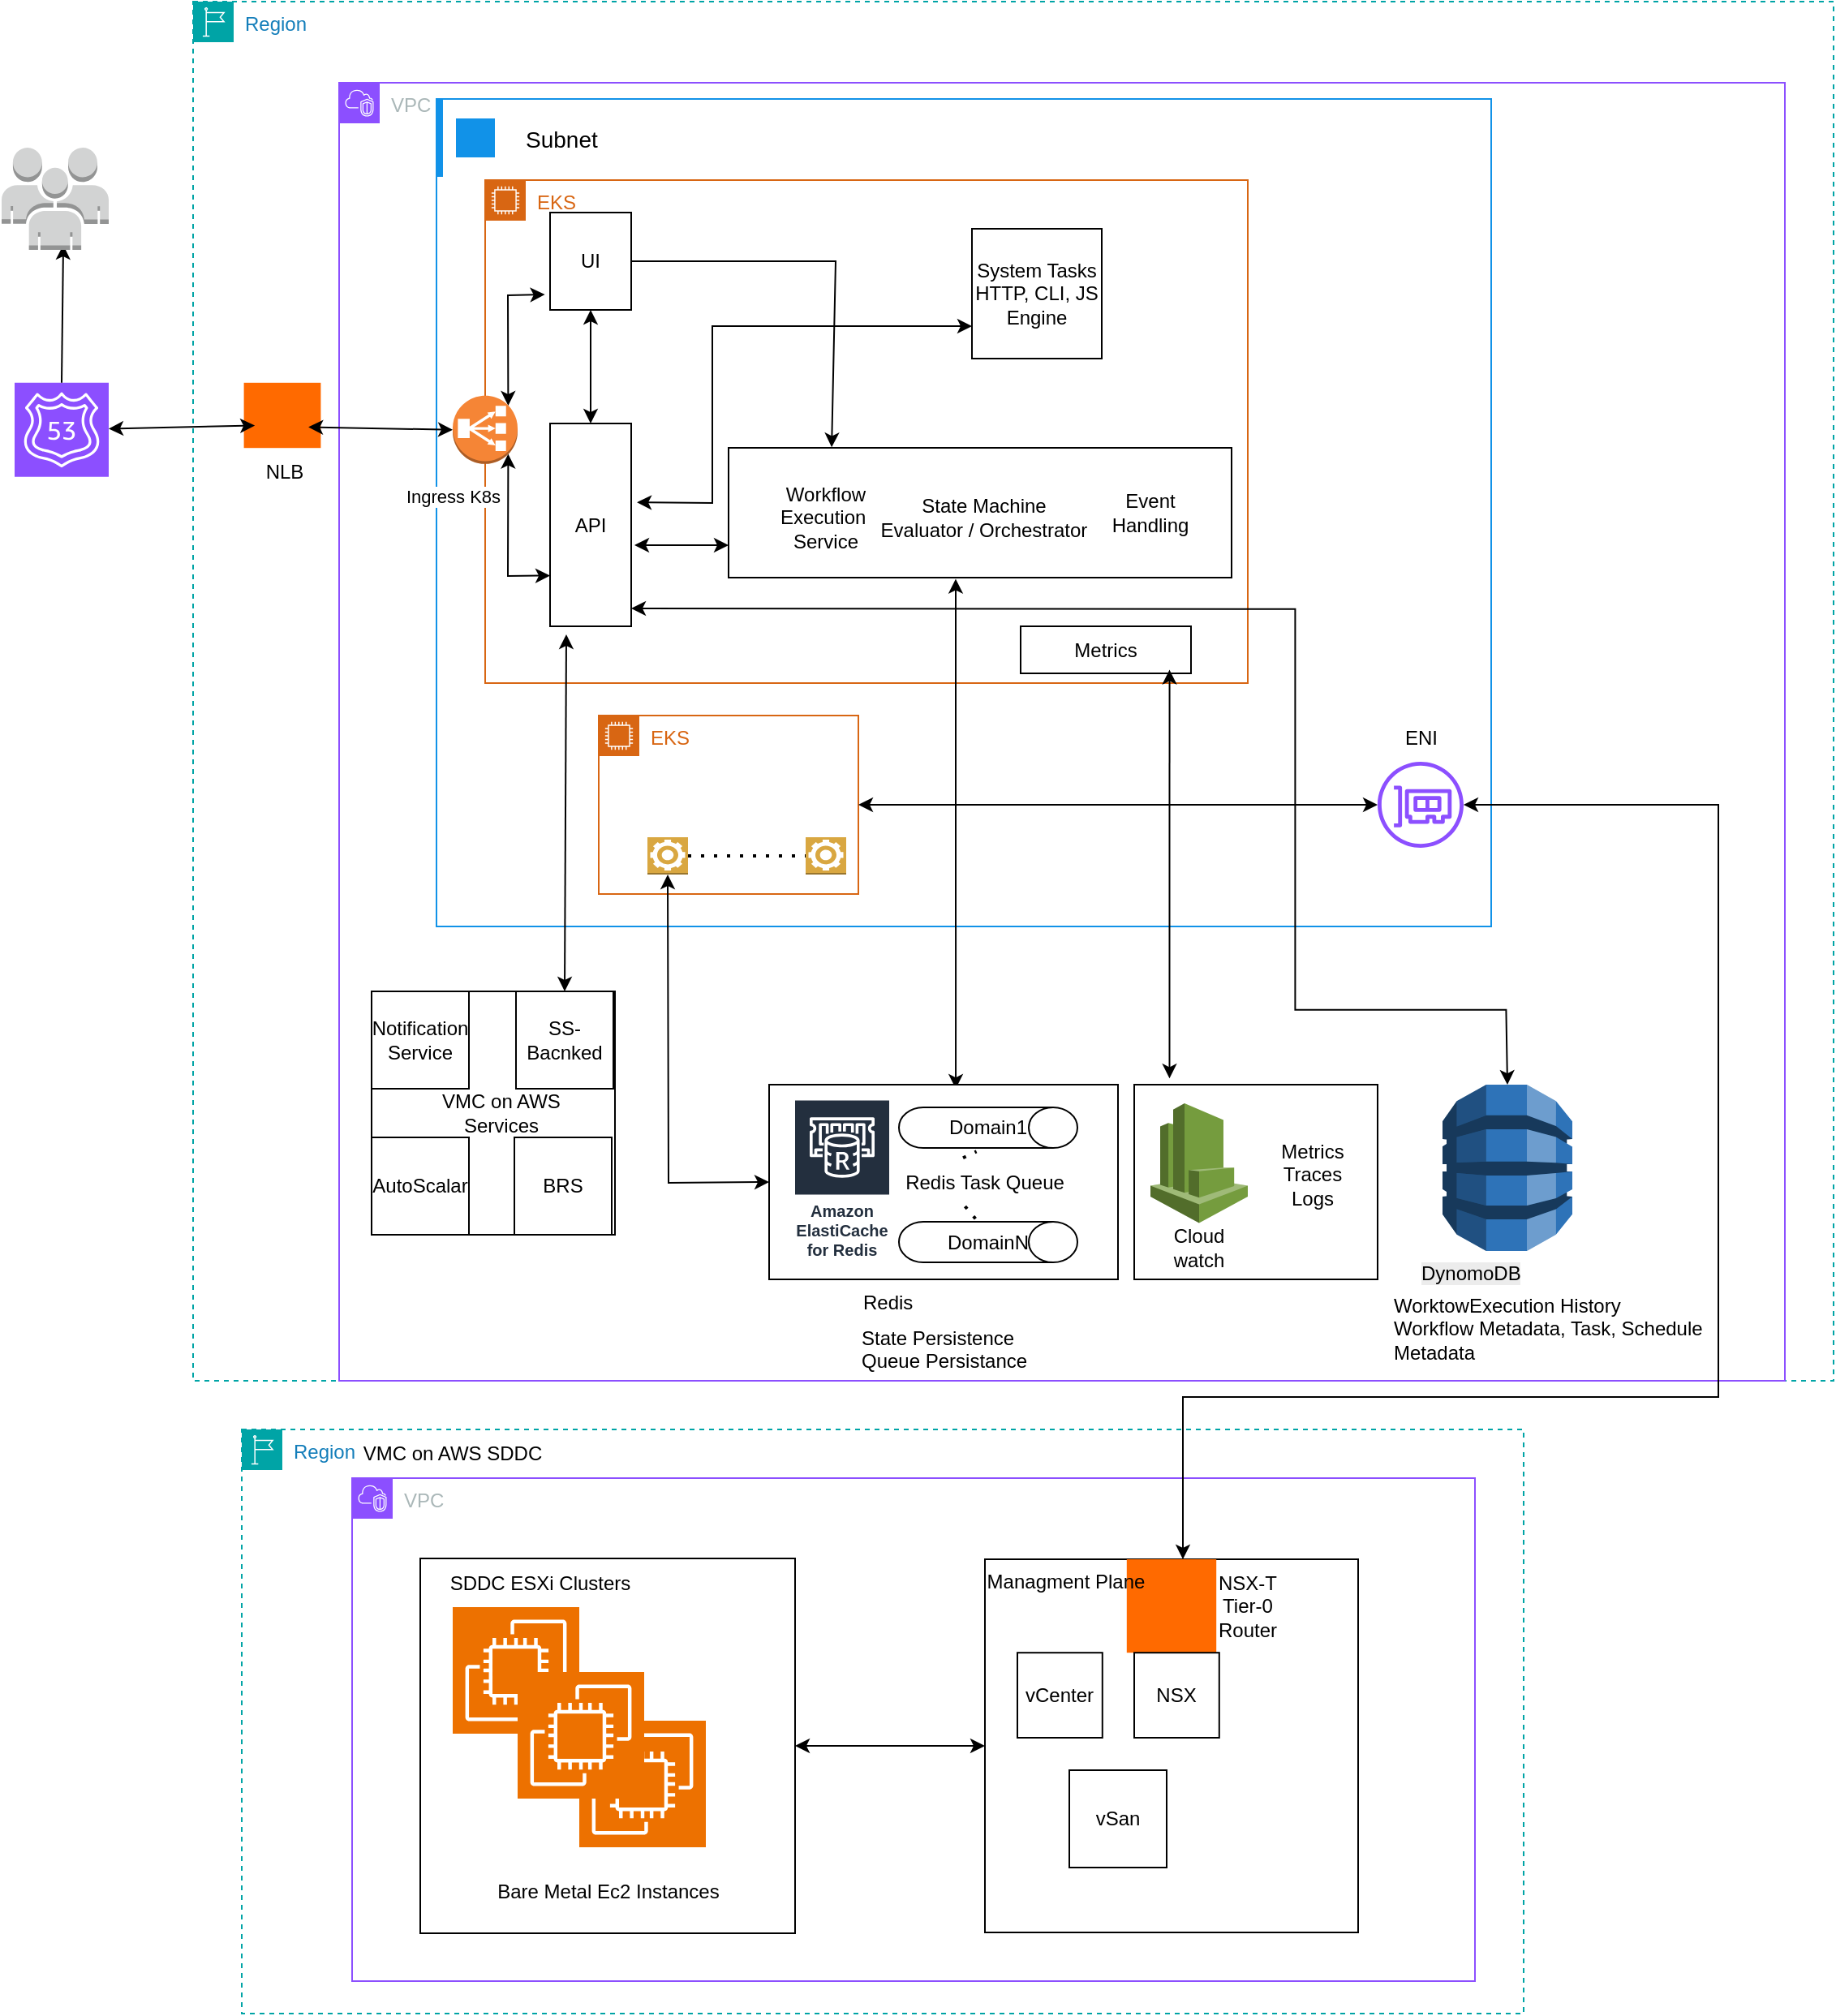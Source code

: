 <mxfile version="28.1.0">
  <diagram name="Page-1" id="7iuWsG1IzcPMSFmJJ5QS">
    <mxGraphModel dx="1466" dy="1224" grid="1" gridSize="10" guides="1" tooltips="1" connect="1" arrows="1" fold="1" page="1" pageScale="1" pageWidth="1169" pageHeight="827" math="0" shadow="0">
      <root>
        <mxCell id="0" />
        <mxCell id="1" parent="0" />
        <mxCell id="a_kwU8BcRcJPpGyx1TBg-1" value="Region" style="points=[[0,0],[0.25,0],[0.5,0],[0.75,0],[1,0],[1,0.25],[1,0.5],[1,0.75],[1,1],[0.75,1],[0.5,1],[0.25,1],[0,1],[0,0.75],[0,0.5],[0,0.25]];outlineConnect=0;gradientColor=none;html=1;whiteSpace=wrap;fontSize=12;fontStyle=0;container=1;pointerEvents=0;collapsible=0;recursiveResize=0;shape=mxgraph.aws4.group;grIcon=mxgraph.aws4.group_region;strokeColor=#00A4A6;fillColor=none;verticalAlign=top;align=left;spacingLeft=30;fontColor=#147EBA;dashed=1;" vertex="1" parent="1">
          <mxGeometry x="200" y="10" width="1011" height="850" as="geometry" />
        </mxCell>
        <mxCell id="a_kwU8BcRcJPpGyx1TBg-2" value="VPC" style="points=[[0,0],[0.25,0],[0.5,0],[0.75,0],[1,0],[1,0.25],[1,0.5],[1,0.75],[1,1],[0.75,1],[0.5,1],[0.25,1],[0,1],[0,0.75],[0,0.5],[0,0.25]];outlineConnect=0;gradientColor=none;html=1;whiteSpace=wrap;fontSize=12;fontStyle=0;container=1;pointerEvents=0;collapsible=0;recursiveResize=0;shape=mxgraph.aws4.group;grIcon=mxgraph.aws4.group_vpc2;strokeColor=#8C4FFF;fillColor=none;verticalAlign=top;align=left;spacingLeft=30;fontColor=#AAB7B8;dashed=0;" vertex="1" parent="a_kwU8BcRcJPpGyx1TBg-1">
          <mxGeometry x="90" y="50" width="891" height="800" as="geometry" />
        </mxCell>
        <mxCell id="a_kwU8BcRcJPpGyx1TBg-3" value="" style="container=1;collapsible=0;expand=0;recursiveResize=0;html=1;whiteSpace=wrap;strokeColor=#1192E8;fillColor=none;strokeWidth=1" vertex="1" parent="a_kwU8BcRcJPpGyx1TBg-2">
          <mxGeometry x="60" y="10" width="650" height="510" as="geometry" />
        </mxCell>
        <mxCell id="a_kwU8BcRcJPpGyx1TBg-4" value="Subnet" style="shape=rect;fillColor=none;aspect=fixed;resizable=0;labelPosition=right;verticalLabelPosition=middle;align=left;verticalAlign=middle;strokeColor=none;part=1;spacingLeft=5;fontSize=14;" vertex="1" parent="a_kwU8BcRcJPpGyx1TBg-3">
          <mxGeometry width="48" height="48" relative="1" as="geometry" />
        </mxCell>
        <mxCell id="a_kwU8BcRcJPpGyx1TBg-5" value="" style="fillColor=#1192E8;shape=mxgraph.ibm_cloud.ibm-cloud--subnets;strokeColor=none;dashed=0;outlineConnect=0;html=1;labelPosition=center;verticalLabelPosition=bottom;verticalAlign=top;part=1;movable=0;resizable=0;rotatable=0;" vertex="1" parent="a_kwU8BcRcJPpGyx1TBg-4">
          <mxGeometry width="24" height="24" relative="1" as="geometry">
            <mxPoint x="12" y="12" as="offset" />
          </mxGeometry>
        </mxCell>
        <mxCell id="a_kwU8BcRcJPpGyx1TBg-6" value="" style="shape=rect;fillColor=#1192E8;aspect=fixed;resizable=0;labelPosition=right;verticalLabelPosition=middle;align=left;verticalAlign=middle;strokeColor=none;part=1;spacingLeft=5;fontSize=14;" vertex="1" parent="a_kwU8BcRcJPpGyx1TBg-3">
          <mxGeometry width="4" height="48" relative="1" as="geometry" />
        </mxCell>
        <mxCell id="a_kwU8BcRcJPpGyx1TBg-7" value="EKS&lt;div&gt;&lt;br&gt;&lt;/div&gt;" style="points=[[0,0],[0.25,0],[0.5,0],[0.75,0],[1,0],[1,0.25],[1,0.5],[1,0.75],[1,1],[0.75,1],[0.5,1],[0.25,1],[0,1],[0,0.75],[0,0.5],[0,0.25]];outlineConnect=0;gradientColor=none;html=1;whiteSpace=wrap;fontSize=12;fontStyle=0;container=1;pointerEvents=0;collapsible=0;recursiveResize=0;shape=mxgraph.aws4.group;grIcon=mxgraph.aws4.group_ec2_instance_contents;strokeColor=#D86613;fillColor=none;verticalAlign=top;align=left;spacingLeft=30;fontColor=#D86613;dashed=0;" vertex="1" parent="a_kwU8BcRcJPpGyx1TBg-3">
          <mxGeometry x="30" y="50" width="470" height="310" as="geometry" />
        </mxCell>
        <mxCell id="a_kwU8BcRcJPpGyx1TBg-11" value="UI" style="rounded=0;whiteSpace=wrap;html=1;" vertex="1" parent="a_kwU8BcRcJPpGyx1TBg-7">
          <mxGeometry x="40" y="20" width="50" height="60" as="geometry" />
        </mxCell>
        <mxCell id="a_kwU8BcRcJPpGyx1TBg-48" value="Metrics" style="rounded=0;whiteSpace=wrap;html=1;" vertex="1" parent="a_kwU8BcRcJPpGyx1TBg-7">
          <mxGeometry x="330" y="275" width="105" height="29" as="geometry" />
        </mxCell>
        <mxCell id="a_kwU8BcRcJPpGyx1TBg-59" value="API" style="rounded=0;whiteSpace=wrap;html=1;" vertex="1" parent="a_kwU8BcRcJPpGyx1TBg-7">
          <mxGeometry x="40" y="150" width="50" height="125" as="geometry" />
        </mxCell>
        <mxCell id="a_kwU8BcRcJPpGyx1TBg-70" value="" style="endArrow=classic;startArrow=classic;html=1;rounded=0;exitX=0.5;exitY=1;exitDx=0;exitDy=0;entryX=0.5;entryY=0;entryDx=0;entryDy=0;" edge="1" parent="a_kwU8BcRcJPpGyx1TBg-7" source="a_kwU8BcRcJPpGyx1TBg-11" target="a_kwU8BcRcJPpGyx1TBg-59">
          <mxGeometry width="50" height="50" relative="1" as="geometry">
            <mxPoint x="160" y="370" as="sourcePoint" />
            <mxPoint x="210" y="320" as="targetPoint" />
          </mxGeometry>
        </mxCell>
        <mxCell id="a_kwU8BcRcJPpGyx1TBg-32" value="" style="endArrow=classic;startArrow=classic;html=1;rounded=0;entryX=0.399;entryY=1.01;entryDx=0;entryDy=0;entryPerimeter=0;exitX=0.535;exitY=0.021;exitDx=0;exitDy=0;exitPerimeter=0;" edge="1" parent="a_kwU8BcRcJPpGyx1TBg-7" source="a_kwU8BcRcJPpGyx1TBg-36">
          <mxGeometry width="50" height="50" relative="1" as="geometry">
            <mxPoint x="290" y="550" as="sourcePoint" />
            <mxPoint x="290.0" y="245.8" as="targetPoint" />
          </mxGeometry>
        </mxCell>
        <mxCell id="a_kwU8BcRcJPpGyx1TBg-156" value="" style="endArrow=classic;startArrow=classic;html=1;rounded=0;entryX=1.016;entryY=0.821;entryDx=0;entryDy=0;entryPerimeter=0;exitX=0.5;exitY=0;exitDx=0;exitDy=0;exitPerimeter=0;" edge="1" parent="a_kwU8BcRcJPpGyx1TBg-7" source="a_kwU8BcRcJPpGyx1TBg-155">
          <mxGeometry width="50" height="50" relative="1" as="geometry">
            <mxPoint x="629.2" y="568.88" as="sourcePoint" />
            <mxPoint x="90.0" y="264.005" as="targetPoint" />
            <Array as="points">
              <mxPoint x="629.2" y="511.38" />
              <mxPoint x="499.2" y="511.38" />
              <mxPoint x="499.2" y="264.38" />
            </Array>
          </mxGeometry>
        </mxCell>
        <mxCell id="a_kwU8BcRcJPpGyx1TBg-22" value="EKS&lt;div&gt;&lt;br&gt;&lt;/div&gt;" style="points=[[0,0],[0.25,0],[0.5,0],[0.75,0],[1,0],[1,0.25],[1,0.5],[1,0.75],[1,1],[0.75,1],[0.5,1],[0.25,1],[0,1],[0,0.75],[0,0.5],[0,0.25]];outlineConnect=0;gradientColor=none;html=1;whiteSpace=wrap;fontSize=12;fontStyle=0;container=1;pointerEvents=0;collapsible=0;recursiveResize=0;shape=mxgraph.aws4.group;grIcon=mxgraph.aws4.group_ec2_instance_contents;strokeColor=#D86613;fillColor=none;verticalAlign=top;align=left;spacingLeft=30;fontColor=#D86613;dashed=0;" vertex="1" parent="a_kwU8BcRcJPpGyx1TBg-3">
          <mxGeometry x="100" y="380" width="160" height="110" as="geometry" />
        </mxCell>
        <mxCell id="a_kwU8BcRcJPpGyx1TBg-30" value="" style="outlineConnect=0;dashed=0;verticalLabelPosition=bottom;verticalAlign=top;align=center;html=1;shape=mxgraph.aws3.worker;fillColor=#D9A741;gradientColor=none;" vertex="1" parent="a_kwU8BcRcJPpGyx1TBg-22">
          <mxGeometry x="127.5" y="75" width="25" height="23" as="geometry" />
        </mxCell>
        <mxCell id="a_kwU8BcRcJPpGyx1TBg-29" value="" style="outlineConnect=0;dashed=0;verticalLabelPosition=bottom;verticalAlign=top;align=center;html=1;shape=mxgraph.aws3.worker;fillColor=#D9A741;gradientColor=none;" vertex="1" parent="a_kwU8BcRcJPpGyx1TBg-22">
          <mxGeometry x="30" y="75" width="25" height="23" as="geometry" />
        </mxCell>
        <mxCell id="a_kwU8BcRcJPpGyx1TBg-31" value="" style="endArrow=none;dashed=1;html=1;dashPattern=1 3;strokeWidth=2;rounded=0;exitX=1;exitY=0.5;exitDx=0;exitDy=0;exitPerimeter=0;entryX=0;entryY=0.5;entryDx=0;entryDy=0;entryPerimeter=0;" edge="1" parent="a_kwU8BcRcJPpGyx1TBg-22" source="a_kwU8BcRcJPpGyx1TBg-29" target="a_kwU8BcRcJPpGyx1TBg-30">
          <mxGeometry width="50" height="50" relative="1" as="geometry">
            <mxPoint x="115" y="15" as="sourcePoint" />
            <mxPoint x="165" y="-35" as="targetPoint" />
          </mxGeometry>
        </mxCell>
        <mxCell id="a_kwU8BcRcJPpGyx1TBg-26" value="" style="rounded=0;whiteSpace=wrap;html=1;" vertex="1" parent="a_kwU8BcRcJPpGyx1TBg-3">
          <mxGeometry x="180" y="215" width="310" height="80" as="geometry" />
        </mxCell>
        <mxCell id="a_kwU8BcRcJPpGyx1TBg-27" value="Workflow&lt;div&gt;Execution&amp;nbsp;&lt;/div&gt;&lt;div&gt;Service&lt;/div&gt;" style="text;html=1;align=center;verticalAlign=middle;whiteSpace=wrap;rounded=0;" vertex="1" parent="a_kwU8BcRcJPpGyx1TBg-3">
          <mxGeometry x="210" y="230" width="60" height="55" as="geometry" />
        </mxCell>
        <mxCell id="a_kwU8BcRcJPpGyx1TBg-28" value="State Machine&lt;div&gt;Evaluator / Orchestrator&lt;/div&gt;" style="text;html=1;align=center;verticalAlign=middle;whiteSpace=wrap;rounded=0;" vertex="1" parent="a_kwU8BcRcJPpGyx1TBg-3">
          <mxGeometry x="235" y="230" width="205" height="55" as="geometry" />
        </mxCell>
        <mxCell id="a_kwU8BcRcJPpGyx1TBg-51" value="" style="endArrow=classic;html=1;rounded=0;exitX=1;exitY=0.5;exitDx=0;exitDy=0;entryX=0.205;entryY=-0.004;entryDx=0;entryDy=0;entryPerimeter=0;" edge="1" parent="a_kwU8BcRcJPpGyx1TBg-3" source="a_kwU8BcRcJPpGyx1TBg-11" target="a_kwU8BcRcJPpGyx1TBg-26">
          <mxGeometry width="50" height="50" relative="1" as="geometry">
            <mxPoint x="175" y="415" as="sourcePoint" />
            <mxPoint x="225" y="365" as="targetPoint" />
            <Array as="points">
              <mxPoint x="246" y="100" />
            </Array>
          </mxGeometry>
        </mxCell>
        <mxCell id="a_kwU8BcRcJPpGyx1TBg-67" value="" style="sketch=0;outlineConnect=0;fontColor=#232F3E;gradientColor=none;fillColor=#8C4FFF;strokeColor=none;dashed=0;verticalLabelPosition=bottom;verticalAlign=top;align=center;html=1;fontSize=12;fontStyle=0;aspect=fixed;pointerEvents=1;shape=mxgraph.aws4.elastic_network_interface;" vertex="1" parent="a_kwU8BcRcJPpGyx1TBg-3">
          <mxGeometry x="580" y="408.5" width="53" height="53" as="geometry" />
        </mxCell>
        <mxCell id="a_kwU8BcRcJPpGyx1TBg-68" value="" style="endArrow=classic;startArrow=classic;html=1;rounded=0;" edge="1" parent="a_kwU8BcRcJPpGyx1TBg-3" source="a_kwU8BcRcJPpGyx1TBg-22" target="a_kwU8BcRcJPpGyx1TBg-67">
          <mxGeometry width="50" height="50" relative="1" as="geometry">
            <mxPoint x="175" y="415" as="sourcePoint" />
            <mxPoint x="225" y="365" as="targetPoint" />
          </mxGeometry>
        </mxCell>
        <mxCell id="a_kwU8BcRcJPpGyx1TBg-71" value="" style="endArrow=classic;startArrow=classic;html=1;rounded=0;entryX=0;entryY=0.75;entryDx=0;entryDy=0;" edge="1" parent="a_kwU8BcRcJPpGyx1TBg-3" target="a_kwU8BcRcJPpGyx1TBg-26">
          <mxGeometry width="50" height="50" relative="1" as="geometry">
            <mxPoint x="122" y="275" as="sourcePoint" />
            <mxPoint x="240" y="370" as="targetPoint" />
          </mxGeometry>
        </mxCell>
        <mxCell id="a_kwU8BcRcJPpGyx1TBg-152" value="ENI" style="text;html=1;align=center;verticalAlign=middle;whiteSpace=wrap;rounded=0;" vertex="1" parent="a_kwU8BcRcJPpGyx1TBg-3">
          <mxGeometry x="576.5" y="378.5" width="60" height="30" as="geometry" />
        </mxCell>
        <mxCell id="a_kwU8BcRcJPpGyx1TBg-163" value="System Tasks&lt;br&gt;HTTP, CLI, JS Engine" style="whiteSpace=wrap;html=1;aspect=fixed;" vertex="1" parent="a_kwU8BcRcJPpGyx1TBg-3">
          <mxGeometry x="330" y="80" width="80" height="80" as="geometry" />
        </mxCell>
        <mxCell id="a_kwU8BcRcJPpGyx1TBg-164" value="" style="endArrow=classic;startArrow=classic;html=1;rounded=0;exitX=1.071;exitY=0.389;exitDx=0;exitDy=0;exitPerimeter=0;entryX=0;entryY=0.75;entryDx=0;entryDy=0;" edge="1" parent="a_kwU8BcRcJPpGyx1TBg-3" source="a_kwU8BcRcJPpGyx1TBg-59" target="a_kwU8BcRcJPpGyx1TBg-163">
          <mxGeometry width="50" height="50" relative="1" as="geometry">
            <mxPoint x="370" y="340" as="sourcePoint" />
            <mxPoint x="420" y="290" as="targetPoint" />
            <Array as="points">
              <mxPoint x="170" y="249" />
              <mxPoint x="170" y="140" />
            </Array>
          </mxGeometry>
        </mxCell>
        <mxCell id="a_kwU8BcRcJPpGyx1TBg-165" value="Event Handling" style="text;html=1;align=center;verticalAlign=middle;whiteSpace=wrap;rounded=0;" vertex="1" parent="a_kwU8BcRcJPpGyx1TBg-3">
          <mxGeometry x="410" y="240" width="60" height="30" as="geometry" />
        </mxCell>
        <mxCell id="a_kwU8BcRcJPpGyx1TBg-76" value="" style="whiteSpace=wrap;html=1;aspect=fixed;" vertex="1" parent="a_kwU8BcRcJPpGyx1TBg-2">
          <mxGeometry x="20" y="560" width="150" height="150" as="geometry" />
        </mxCell>
        <mxCell id="a_kwU8BcRcJPpGyx1TBg-77" value="Notification&lt;div&gt;Service&lt;/div&gt;" style="whiteSpace=wrap;html=1;aspect=fixed;" vertex="1" parent="a_kwU8BcRcJPpGyx1TBg-2">
          <mxGeometry x="20" y="560" width="60" height="60" as="geometry" />
        </mxCell>
        <mxCell id="a_kwU8BcRcJPpGyx1TBg-78" value="AutoScalar" style="whiteSpace=wrap;html=1;aspect=fixed;" vertex="1" parent="a_kwU8BcRcJPpGyx1TBg-2">
          <mxGeometry x="20" y="650" width="60" height="60" as="geometry" />
        </mxCell>
        <mxCell id="a_kwU8BcRcJPpGyx1TBg-79" value="SS-Bacnked" style="whiteSpace=wrap;html=1;aspect=fixed;" vertex="1" parent="a_kwU8BcRcJPpGyx1TBg-2">
          <mxGeometry x="109" y="560" width="60" height="60" as="geometry" />
        </mxCell>
        <mxCell id="a_kwU8BcRcJPpGyx1TBg-80" value="BRS" style="whiteSpace=wrap;html=1;aspect=fixed;" vertex="1" parent="a_kwU8BcRcJPpGyx1TBg-2">
          <mxGeometry x="108" y="650" width="60" height="60" as="geometry" />
        </mxCell>
        <mxCell id="a_kwU8BcRcJPpGyx1TBg-81" value="VMC on AWS Services" style="text;html=1;align=center;verticalAlign=middle;whiteSpace=wrap;rounded=0;" vertex="1" parent="a_kwU8BcRcJPpGyx1TBg-2">
          <mxGeometry x="40" y="620" width="120" height="30" as="geometry" />
        </mxCell>
        <mxCell id="a_kwU8BcRcJPpGyx1TBg-82" value="" style="endArrow=classic;startArrow=classic;html=1;rounded=0;exitX=0.5;exitY=0;exitDx=0;exitDy=0;" edge="1" parent="a_kwU8BcRcJPpGyx1TBg-2" source="a_kwU8BcRcJPpGyx1TBg-79">
          <mxGeometry width="50" height="50" relative="1" as="geometry">
            <mxPoint x="280" y="600" as="sourcePoint" />
            <mxPoint x="140" y="340" as="targetPoint" />
          </mxGeometry>
        </mxCell>
        <mxCell id="a_kwU8BcRcJPpGyx1TBg-55" value="" style="rounded=0;whiteSpace=wrap;html=1;" vertex="1" parent="a_kwU8BcRcJPpGyx1TBg-2">
          <mxGeometry x="490" y="617.5" width="150" height="120" as="geometry" />
        </mxCell>
        <mxCell id="a_kwU8BcRcJPpGyx1TBg-56" value="" style="outlineConnect=0;dashed=0;verticalLabelPosition=bottom;verticalAlign=top;align=center;html=1;shape=mxgraph.aws3.cloudwatch;fillColor=#759C3E;gradientColor=none;" vertex="1" parent="a_kwU8BcRcJPpGyx1TBg-2">
          <mxGeometry x="500" y="629" width="60" height="73.75" as="geometry" />
        </mxCell>
        <mxCell id="a_kwU8BcRcJPpGyx1TBg-57" value="Cloud watch" style="text;html=1;align=center;verticalAlign=middle;whiteSpace=wrap;rounded=0;" vertex="1" parent="a_kwU8BcRcJPpGyx1TBg-2">
          <mxGeometry x="500" y="702.75" width="60" height="30" as="geometry" />
        </mxCell>
        <mxCell id="a_kwU8BcRcJPpGyx1TBg-58" value="Metrics&lt;div&gt;Traces&lt;/div&gt;&lt;div&gt;Logs&lt;/div&gt;" style="text;html=1;align=center;verticalAlign=middle;whiteSpace=wrap;rounded=0;" vertex="1" parent="a_kwU8BcRcJPpGyx1TBg-2">
          <mxGeometry x="570" y="659" width="60" height="28.13" as="geometry" />
        </mxCell>
        <mxCell id="a_kwU8BcRcJPpGyx1TBg-54" value="" style="endArrow=classic;startArrow=classic;html=1;rounded=0;entryX=0.874;entryY=0.924;entryDx=0;entryDy=0;entryPerimeter=0;exitX=0.145;exitY=-0.032;exitDx=0;exitDy=0;exitPerimeter=0;" edge="1" parent="a_kwU8BcRcJPpGyx1TBg-2" source="a_kwU8BcRcJPpGyx1TBg-55" target="a_kwU8BcRcJPpGyx1TBg-48">
          <mxGeometry width="50" height="50" relative="1" as="geometry">
            <mxPoint x="540" y="615" as="sourcePoint" />
            <mxPoint x="320" y="390" as="targetPoint" />
          </mxGeometry>
        </mxCell>
        <mxCell id="a_kwU8BcRcJPpGyx1TBg-155" value="" style="outlineConnect=0;dashed=0;verticalLabelPosition=bottom;verticalAlign=top;align=center;html=1;shape=mxgraph.aws3.dynamo_db;fillColor=#2E73B8;gradientColor=none;" vertex="1" parent="a_kwU8BcRcJPpGyx1TBg-2">
          <mxGeometry x="680" y="617.5" width="80" height="102.5" as="geometry" />
        </mxCell>
        <mxCell id="a_kwU8BcRcJPpGyx1TBg-159" value="WorktowExecution History&lt;div&gt;Workflow Metadata, Task, Schedule Metadata&lt;br&gt;&lt;div&gt;&lt;br&gt;&lt;/div&gt;&lt;/div&gt;" style="text;whiteSpace=wrap;html=1;" vertex="1" parent="a_kwU8BcRcJPpGyx1TBg-2">
          <mxGeometry x="648" y="740" width="231" height="50" as="geometry" />
        </mxCell>
        <mxCell id="a_kwU8BcRcJPpGyx1TBg-160" value="&lt;span style=&quot;color: rgb(0, 0, 0); font-family: Helvetica; font-size: 12px; font-style: normal; font-variant-ligatures: normal; font-variant-caps: normal; font-weight: 400; letter-spacing: normal; orphans: 2; text-align: left; text-indent: 0px; text-transform: none; widows: 2; word-spacing: 0px; -webkit-text-stroke-width: 0px; white-space: normal; background-color: rgb(236, 236, 236); text-decoration-thickness: initial; text-decoration-style: initial; text-decoration-color: initial; float: none; display: inline !important;&quot;&gt;DynomoDB&lt;/span&gt;" style="text;whiteSpace=wrap;html=1;" vertex="1" parent="a_kwU8BcRcJPpGyx1TBg-2">
          <mxGeometry x="665" y="720" width="110" height="40" as="geometry" />
        </mxCell>
        <mxCell id="a_kwU8BcRcJPpGyx1TBg-161" value="Redis&amp;nbsp;" style="text;html=1;align=center;verticalAlign=middle;whiteSpace=wrap;rounded=0;" vertex="1" parent="a_kwU8BcRcJPpGyx1TBg-2">
          <mxGeometry x="310" y="737" width="60" height="30" as="geometry" />
        </mxCell>
        <mxCell id="a_kwU8BcRcJPpGyx1TBg-162" value="State Persistence&lt;div&gt;Queue Persistance&lt;/div&gt;" style="text;whiteSpace=wrap;html=1;" vertex="1" parent="a_kwU8BcRcJPpGyx1TBg-2">
          <mxGeometry x="320" y="760" width="130" height="40" as="geometry" />
        </mxCell>
        <mxCell id="a_kwU8BcRcJPpGyx1TBg-8" value="" style="points=[];aspect=fixed;html=1;align=center;shadow=0;dashed=0;fillColor=#FF6A00;strokeColor=none;shape=mxgraph.alibaba_cloud.nlb_network_load_balancer_01;" vertex="1" parent="a_kwU8BcRcJPpGyx1TBg-1">
          <mxGeometry x="31.3" y="234.9" width="47.4" height="40.2" as="geometry" />
        </mxCell>
        <mxCell id="a_kwU8BcRcJPpGyx1TBg-9" value="NLB" style="text;html=1;align=center;verticalAlign=middle;resizable=0;points=[];autosize=1;strokeColor=none;fillColor=none;" vertex="1" parent="a_kwU8BcRcJPpGyx1TBg-1">
          <mxGeometry x="31.3" y="275.1" width="50" height="30" as="geometry" />
        </mxCell>
        <mxCell id="a_kwU8BcRcJPpGyx1TBg-10" value="" style="endArrow=classic;startArrow=classic;html=1;rounded=0;exitX=0.855;exitY=0.145;exitDx=0;exitDy=0;exitPerimeter=0;entryX=-0.064;entryY=0.842;entryDx=0;entryDy=0;entryPerimeter=0;" edge="1" parent="a_kwU8BcRcJPpGyx1TBg-1" source="a_kwU8BcRcJPpGyx1TBg-64" target="a_kwU8BcRcJPpGyx1TBg-11">
          <mxGeometry width="50" height="50" relative="1" as="geometry">
            <mxPoint x="360" y="470" as="sourcePoint" />
            <mxPoint x="410" y="420" as="targetPoint" />
            <Array as="points">
              <mxPoint x="194" y="181" />
            </Array>
          </mxGeometry>
        </mxCell>
        <mxCell id="a_kwU8BcRcJPpGyx1TBg-12" value="Ingress K8s" style="edgeLabel;html=1;align=center;verticalAlign=middle;resizable=0;points=[];" vertex="1" connectable="0" parent="a_kwU8BcRcJPpGyx1TBg-10">
          <mxGeometry x="0.012" y="1" relative="1" as="geometry">
            <mxPoint x="-33" y="102" as="offset" />
          </mxGeometry>
        </mxCell>
        <mxCell id="a_kwU8BcRcJPpGyx1TBg-33" value="" style="endArrow=classic;startArrow=classic;html=1;rounded=0;entryX=0;entryY=0.5;entryDx=0;entryDy=0;exitX=0.5;exitY=1;exitDx=0;exitDy=0;exitPerimeter=0;" edge="1" parent="a_kwU8BcRcJPpGyx1TBg-1" source="a_kwU8BcRcJPpGyx1TBg-29" target="a_kwU8BcRcJPpGyx1TBg-36">
          <mxGeometry width="50" height="50" relative="1" as="geometry">
            <mxPoint x="330" y="570" as="sourcePoint" />
            <mxPoint x="521.875" y="658.893" as="targetPoint" />
            <Array as="points">
              <mxPoint x="293" y="728" />
            </Array>
          </mxGeometry>
        </mxCell>
        <mxCell id="a_kwU8BcRcJPpGyx1TBg-36" value="" style="rounded=0;whiteSpace=wrap;html=1;" vertex="1" parent="a_kwU8BcRcJPpGyx1TBg-1">
          <mxGeometry x="355" y="667.5" width="215" height="120" as="geometry" />
        </mxCell>
        <mxCell id="a_kwU8BcRcJPpGyx1TBg-39" value="" style="shape=cylinder3;whiteSpace=wrap;html=1;boundedLbl=1;backgroundOutline=1;size=15;rotation=90;" vertex="1" parent="a_kwU8BcRcJPpGyx1TBg-1">
          <mxGeometry x="477.5" y="639" width="25" height="110" as="geometry" />
        </mxCell>
        <mxCell id="a_kwU8BcRcJPpGyx1TBg-42" value="" style="shape=cylinder3;whiteSpace=wrap;html=1;boundedLbl=1;backgroundOutline=1;size=15;rotation=90;" vertex="1" parent="a_kwU8BcRcJPpGyx1TBg-1">
          <mxGeometry x="477.5" y="709.5" width="25" height="110" as="geometry" />
        </mxCell>
        <mxCell id="a_kwU8BcRcJPpGyx1TBg-44" value="Domain1" style="text;html=1;align=center;verticalAlign=middle;whiteSpace=wrap;rounded=0;" vertex="1" parent="a_kwU8BcRcJPpGyx1TBg-1">
          <mxGeometry x="460" y="679" width="60" height="30" as="geometry" />
        </mxCell>
        <mxCell id="a_kwU8BcRcJPpGyx1TBg-46" value="DomainN" style="text;html=1;align=center;verticalAlign=middle;whiteSpace=wrap;rounded=0;" vertex="1" parent="a_kwU8BcRcJPpGyx1TBg-1">
          <mxGeometry x="460" y="750" width="60" height="29" as="geometry" />
        </mxCell>
        <mxCell id="a_kwU8BcRcJPpGyx1TBg-47" value="" style="endArrow=none;dashed=1;html=1;dashPattern=1 3;strokeWidth=2;rounded=0;entryX=0.38;entryY=0.989;entryDx=0;entryDy=0;exitX=0.37;exitY=0.004;exitDx=0;exitDy=0;exitPerimeter=0;entryPerimeter=0;" edge="1" parent="a_kwU8BcRcJPpGyx1TBg-1" source="a_kwU8BcRcJPpGyx1TBg-157" target="a_kwU8BcRcJPpGyx1TBg-44">
          <mxGeometry width="50" height="50" relative="1" as="geometry">
            <mxPoint x="315" y="489" as="sourcePoint" />
            <mxPoint x="365" y="439" as="targetPoint" />
          </mxGeometry>
        </mxCell>
        <mxCell id="a_kwU8BcRcJPpGyx1TBg-49" value="Amazon ElastiCache for Redis" style="sketch=0;outlineConnect=0;fontColor=#232F3E;gradientColor=none;strokeColor=#ffffff;fillColor=#232F3E;dashed=0;verticalLabelPosition=middle;verticalAlign=bottom;align=center;html=1;whiteSpace=wrap;fontSize=10;fontStyle=1;spacing=3;shape=mxgraph.aws4.productIcon;prIcon=mxgraph.aws4.elasticache_for_redis;" vertex="1" parent="a_kwU8BcRcJPpGyx1TBg-1">
          <mxGeometry x="370" y="676.25" width="60" height="102.5" as="geometry" />
        </mxCell>
        <mxCell id="a_kwU8BcRcJPpGyx1TBg-64" value="" style="outlineConnect=0;dashed=0;verticalLabelPosition=bottom;verticalAlign=top;align=center;html=1;shape=mxgraph.aws3.classic_load_balancer;fillColor=#F58536;gradientColor=none;" vertex="1" parent="a_kwU8BcRcJPpGyx1TBg-1">
          <mxGeometry x="160" y="242.9" width="40" height="42" as="geometry" />
        </mxCell>
        <mxCell id="a_kwU8BcRcJPpGyx1TBg-65" value="" style="endArrow=classic;startArrow=classic;html=1;rounded=0;exitX=0.839;exitY=0.68;exitDx=0;exitDy=0;exitPerimeter=0;entryX=0;entryY=0.5;entryDx=0;entryDy=0;entryPerimeter=0;" edge="1" parent="a_kwU8BcRcJPpGyx1TBg-1" source="a_kwU8BcRcJPpGyx1TBg-8" target="a_kwU8BcRcJPpGyx1TBg-64">
          <mxGeometry width="50" height="50" relative="1" as="geometry">
            <mxPoint x="271" y="272" as="sourcePoint" />
            <mxPoint x="455" y="275" as="targetPoint" />
          </mxGeometry>
        </mxCell>
        <mxCell id="a_kwU8BcRcJPpGyx1TBg-63" value="" style="endArrow=classic;startArrow=classic;html=1;rounded=0;entryX=0;entryY=0.75;entryDx=0;entryDy=0;exitX=0.855;exitY=0.855;exitDx=0;exitDy=0;exitPerimeter=0;" edge="1" parent="a_kwU8BcRcJPpGyx1TBg-1" source="a_kwU8BcRcJPpGyx1TBg-64" target="a_kwU8BcRcJPpGyx1TBg-59">
          <mxGeometry width="50" height="50" relative="1" as="geometry">
            <mxPoint x="185" y="275" as="sourcePoint" />
            <mxPoint x="280" y="360" as="targetPoint" />
            <Array as="points">
              <mxPoint x="194" y="354" />
            </Array>
          </mxGeometry>
        </mxCell>
        <mxCell id="a_kwU8BcRcJPpGyx1TBg-158" value="" style="endArrow=none;dashed=1;html=1;dashPattern=1 3;strokeWidth=2;rounded=0;entryX=0.38;entryY=0.989;entryDx=0;entryDy=0;exitX=0.37;exitY=0.004;exitDx=0;exitDy=0;exitPerimeter=0;entryPerimeter=0;" edge="1" parent="a_kwU8BcRcJPpGyx1TBg-1" source="a_kwU8BcRcJPpGyx1TBg-46" target="a_kwU8BcRcJPpGyx1TBg-157">
          <mxGeometry width="50" height="50" relative="1" as="geometry">
            <mxPoint x="682" y="760" as="sourcePoint" />
            <mxPoint x="683" y="719" as="targetPoint" />
          </mxGeometry>
        </mxCell>
        <mxCell id="a_kwU8BcRcJPpGyx1TBg-157" value="Redis Task Queue" style="text;html=1;align=center;verticalAlign=middle;whiteSpace=wrap;rounded=0;" vertex="1" parent="a_kwU8BcRcJPpGyx1TBg-1">
          <mxGeometry x="437.5" y="712.5" width="100" height="30" as="geometry" />
        </mxCell>
        <mxCell id="a_kwU8BcRcJPpGyx1TBg-13" value="" style="endArrow=classic;startArrow=classic;html=1;rounded=0;exitX=0.143;exitY=0.655;exitDx=0;exitDy=0;exitPerimeter=0;" edge="1" parent="1" source="a_kwU8BcRcJPpGyx1TBg-8" target="a_kwU8BcRcJPpGyx1TBg-14">
          <mxGeometry width="50" height="50" relative="1" as="geometry">
            <mxPoint x="560" y="480" as="sourcePoint" />
            <mxPoint x="150" y="376" as="targetPoint" />
          </mxGeometry>
        </mxCell>
        <mxCell id="a_kwU8BcRcJPpGyx1TBg-14" value="" style="sketch=0;points=[[0,0,0],[0.25,0,0],[0.5,0,0],[0.75,0,0],[1,0,0],[0,1,0],[0.25,1,0],[0.5,1,0],[0.75,1,0],[1,1,0],[0,0.25,0],[0,0.5,0],[0,0.75,0],[1,0.25,0],[1,0.5,0],[1,0.75,0]];outlineConnect=0;fontColor=#232F3E;fillColor=#8C4FFF;strokeColor=#ffffff;dashed=0;verticalLabelPosition=bottom;verticalAlign=top;align=center;html=1;fontSize=12;fontStyle=0;aspect=fixed;shape=mxgraph.aws4.resourceIcon;resIcon=mxgraph.aws4.route_53;" vertex="1" parent="1">
          <mxGeometry x="90" y="244.9" width="58" height="58" as="geometry" />
        </mxCell>
        <mxCell id="a_kwU8BcRcJPpGyx1TBg-15" value="" style="endArrow=classic;html=1;rounded=0;exitX=0.5;exitY=0;exitDx=0;exitDy=0;exitPerimeter=0;" edge="1" parent="1" source="a_kwU8BcRcJPpGyx1TBg-14">
          <mxGeometry width="50" height="50" relative="1" as="geometry">
            <mxPoint x="560" y="480" as="sourcePoint" />
            <mxPoint x="120" y="160" as="targetPoint" />
          </mxGeometry>
        </mxCell>
        <mxCell id="a_kwU8BcRcJPpGyx1TBg-17" value="" style="outlineConnect=0;dashed=0;verticalLabelPosition=bottom;verticalAlign=top;align=center;html=1;shape=mxgraph.aws3.users;fillColor=#D2D3D3;gradientColor=none;" vertex="1" parent="1">
          <mxGeometry x="82" y="100" width="66" height="63" as="geometry" />
        </mxCell>
        <mxCell id="a_kwU8BcRcJPpGyx1TBg-83" value="Region" style="points=[[0,0],[0.25,0],[0.5,0],[0.75,0],[1,0],[1,0.25],[1,0.5],[1,0.75],[1,1],[0.75,1],[0.5,1],[0.25,1],[0,1],[0,0.75],[0,0.5],[0,0.25]];outlineConnect=0;gradientColor=none;html=1;whiteSpace=wrap;fontSize=12;fontStyle=0;container=1;pointerEvents=0;collapsible=0;recursiveResize=0;shape=mxgraph.aws4.group;grIcon=mxgraph.aws4.group_region;strokeColor=#00A4A6;fillColor=none;verticalAlign=top;align=left;spacingLeft=30;fontColor=#147EBA;dashed=1;" vertex="1" parent="1">
          <mxGeometry x="230" y="890" width="790" height="360" as="geometry" />
        </mxCell>
        <mxCell id="a_kwU8BcRcJPpGyx1TBg-135" value="VPC" style="points=[[0,0],[0.25,0],[0.5,0],[0.75,0],[1,0],[1,0.25],[1,0.5],[1,0.75],[1,1],[0.75,1],[0.5,1],[0.25,1],[0,1],[0,0.75],[0,0.5],[0,0.25]];outlineConnect=0;gradientColor=none;html=1;whiteSpace=wrap;fontSize=12;fontStyle=0;container=1;pointerEvents=0;collapsible=0;recursiveResize=0;shape=mxgraph.aws4.group;grIcon=mxgraph.aws4.group_vpc2;strokeColor=#8C4FFF;fillColor=none;verticalAlign=top;align=left;spacingLeft=30;fontColor=#AAB7B8;dashed=0;" vertex="1" parent="a_kwU8BcRcJPpGyx1TBg-83">
          <mxGeometry x="68" y="30" width="692" height="310" as="geometry" />
        </mxCell>
        <mxCell id="a_kwU8BcRcJPpGyx1TBg-137" value="" style="whiteSpace=wrap;html=1;aspect=fixed;" vertex="1" parent="a_kwU8BcRcJPpGyx1TBg-135">
          <mxGeometry x="390" y="50" width="230" height="230" as="geometry" />
        </mxCell>
        <mxCell id="a_kwU8BcRcJPpGyx1TBg-136" value="" style="whiteSpace=wrap;html=1;aspect=fixed;" vertex="1" parent="a_kwU8BcRcJPpGyx1TBg-135">
          <mxGeometry x="42" y="49.5" width="231" height="231" as="geometry" />
        </mxCell>
        <mxCell id="a_kwU8BcRcJPpGyx1TBg-138" value="SDDC ESXi Clusters" style="text;html=1;align=center;verticalAlign=middle;whiteSpace=wrap;rounded=0;" vertex="1" parent="a_kwU8BcRcJPpGyx1TBg-135">
          <mxGeometry x="42" y="49.5" width="148" height="30" as="geometry" />
        </mxCell>
        <mxCell id="a_kwU8BcRcJPpGyx1TBg-139" value="" style="sketch=0;points=[[0,0,0],[0.25,0,0],[0.5,0,0],[0.75,0,0],[1,0,0],[0,1,0],[0.25,1,0],[0.5,1,0],[0.75,1,0],[1,1,0],[0,0.25,0],[0,0.5,0],[0,0.75,0],[1,0.25,0],[1,0.5,0],[1,0.75,0]];outlineConnect=0;fontColor=#232F3E;fillColor=#ED7100;strokeColor=#ffffff;dashed=0;verticalLabelPosition=bottom;verticalAlign=top;align=center;html=1;fontSize=12;fontStyle=0;aspect=fixed;shape=mxgraph.aws4.resourceIcon;resIcon=mxgraph.aws4.ec2;" vertex="1" parent="a_kwU8BcRcJPpGyx1TBg-135">
          <mxGeometry x="62" y="79.5" width="78" height="78" as="geometry" />
        </mxCell>
        <mxCell id="a_kwU8BcRcJPpGyx1TBg-141" value="" style="sketch=0;points=[[0,0,0],[0.25,0,0],[0.5,0,0],[0.75,0,0],[1,0,0],[0,1,0],[0.25,1,0],[0.5,1,0],[0.75,1,0],[1,1,0],[0,0.25,0],[0,0.5,0],[0,0.75,0],[1,0.25,0],[1,0.5,0],[1,0.75,0]];outlineConnect=0;fontColor=#232F3E;fillColor=#ED7100;strokeColor=#ffffff;dashed=0;verticalLabelPosition=bottom;verticalAlign=top;align=center;html=1;fontSize=12;fontStyle=0;aspect=fixed;shape=mxgraph.aws4.resourceIcon;resIcon=mxgraph.aws4.ec2;" vertex="1" parent="a_kwU8BcRcJPpGyx1TBg-135">
          <mxGeometry x="140" y="149.5" width="78" height="78" as="geometry" />
        </mxCell>
        <mxCell id="a_kwU8BcRcJPpGyx1TBg-142" value="Bare Metal Ec2 Instances" style="text;html=1;align=center;verticalAlign=middle;whiteSpace=wrap;rounded=0;" vertex="1" parent="a_kwU8BcRcJPpGyx1TBg-135">
          <mxGeometry x="66" y="239.5" width="184" height="30" as="geometry" />
        </mxCell>
        <mxCell id="a_kwU8BcRcJPpGyx1TBg-140" value="" style="sketch=0;points=[[0,0,0],[0.25,0,0],[0.5,0,0],[0.75,0,0],[1,0,0],[0,1,0],[0.25,1,0],[0.5,1,0],[0.75,1,0],[1,1,0],[0,0.25,0],[0,0.5,0],[0,0.75,0],[1,0.25,0],[1,0.5,0],[1,0.75,0]];outlineConnect=0;fontColor=#232F3E;fillColor=#ED7100;strokeColor=#ffffff;dashed=0;verticalLabelPosition=bottom;verticalAlign=top;align=center;html=1;fontSize=12;fontStyle=0;aspect=fixed;shape=mxgraph.aws4.resourceIcon;resIcon=mxgraph.aws4.ec2;" vertex="1" parent="a_kwU8BcRcJPpGyx1TBg-135">
          <mxGeometry x="102" y="119.5" width="78" height="78" as="geometry" />
        </mxCell>
        <mxCell id="a_kwU8BcRcJPpGyx1TBg-143" value="" style="points=[];aspect=fixed;html=1;align=center;shadow=0;dashed=0;fillColor=#FF6A00;strokeColor=none;shape=mxgraph.alibaba_cloud.router;" vertex="1" parent="a_kwU8BcRcJPpGyx1TBg-135">
          <mxGeometry x="477.4" y="50" width="55.2" height="57.6" as="geometry" />
        </mxCell>
        <mxCell id="a_kwU8BcRcJPpGyx1TBg-147" value="Managment Plane" style="text;html=1;align=center;verticalAlign=middle;whiteSpace=wrap;rounded=0;" vertex="1" parent="a_kwU8BcRcJPpGyx1TBg-135">
          <mxGeometry x="390" y="49" width="100" height="30.5" as="geometry" />
        </mxCell>
        <mxCell id="a_kwU8BcRcJPpGyx1TBg-148" value="vCenter" style="whiteSpace=wrap;html=1;aspect=fixed;" vertex="1" parent="a_kwU8BcRcJPpGyx1TBg-135">
          <mxGeometry x="410" y="107.6" width="52.4" height="52.4" as="geometry" />
        </mxCell>
        <mxCell id="a_kwU8BcRcJPpGyx1TBg-149" value="NSX" style="whiteSpace=wrap;html=1;aspect=fixed;" vertex="1" parent="a_kwU8BcRcJPpGyx1TBg-135">
          <mxGeometry x="482" y="107.6" width="52.4" height="52.4" as="geometry" />
        </mxCell>
        <mxCell id="a_kwU8BcRcJPpGyx1TBg-150" value="vSan" style="whiteSpace=wrap;html=1;aspect=fixed;" vertex="1" parent="a_kwU8BcRcJPpGyx1TBg-135">
          <mxGeometry x="442" y="180" width="60" height="60" as="geometry" />
        </mxCell>
        <mxCell id="a_kwU8BcRcJPpGyx1TBg-151" value="" style="endArrow=classic;startArrow=classic;html=1;rounded=0;exitX=1;exitY=0.5;exitDx=0;exitDy=0;" edge="1" parent="a_kwU8BcRcJPpGyx1TBg-135" source="a_kwU8BcRcJPpGyx1TBg-136" target="a_kwU8BcRcJPpGyx1TBg-137">
          <mxGeometry width="50" height="50" relative="1" as="geometry">
            <mxPoint x="312" y="-150" as="sourcePoint" />
            <mxPoint x="362" y="-200" as="targetPoint" />
          </mxGeometry>
        </mxCell>
        <mxCell id="a_kwU8BcRcJPpGyx1TBg-145" value="NSX-T Tier-0 Router" style="text;html=1;align=center;verticalAlign=middle;whiteSpace=wrap;rounded=0;" vertex="1" parent="a_kwU8BcRcJPpGyx1TBg-135">
          <mxGeometry x="522" y="63.8" width="60" height="30" as="geometry" />
        </mxCell>
        <mxCell id="a_kwU8BcRcJPpGyx1TBg-153" value="VMC on AWS SDDC" style="text;html=1;align=center;verticalAlign=middle;whiteSpace=wrap;rounded=0;" vertex="1" parent="a_kwU8BcRcJPpGyx1TBg-83">
          <mxGeometry x="50" width="160" height="30" as="geometry" />
        </mxCell>
        <mxCell id="a_kwU8BcRcJPpGyx1TBg-166" style="edgeStyle=orthogonalEdgeStyle;rounded=0;orthogonalLoop=1;jettySize=auto;html=1;exitX=0.5;exitY=1;exitDx=0;exitDy=0;" edge="1" parent="a_kwU8BcRcJPpGyx1TBg-83" source="a_kwU8BcRcJPpGyx1TBg-135" target="a_kwU8BcRcJPpGyx1TBg-135">
          <mxGeometry relative="1" as="geometry" />
        </mxCell>
        <mxCell id="a_kwU8BcRcJPpGyx1TBg-144" value="" style="endArrow=classic;startArrow=classic;html=1;rounded=0;" edge="1" parent="1" target="a_kwU8BcRcJPpGyx1TBg-67">
          <mxGeometry width="50" height="50" relative="1" as="geometry">
            <mxPoint x="810" y="970" as="sourcePoint" />
            <mxPoint x="630" y="720" as="targetPoint" />
            <Array as="points">
              <mxPoint x="810" y="870" />
              <mxPoint x="880" y="870" />
              <mxPoint x="1140" y="870" />
              <mxPoint x="1140" y="505" />
            </Array>
          </mxGeometry>
        </mxCell>
      </root>
    </mxGraphModel>
  </diagram>
</mxfile>
